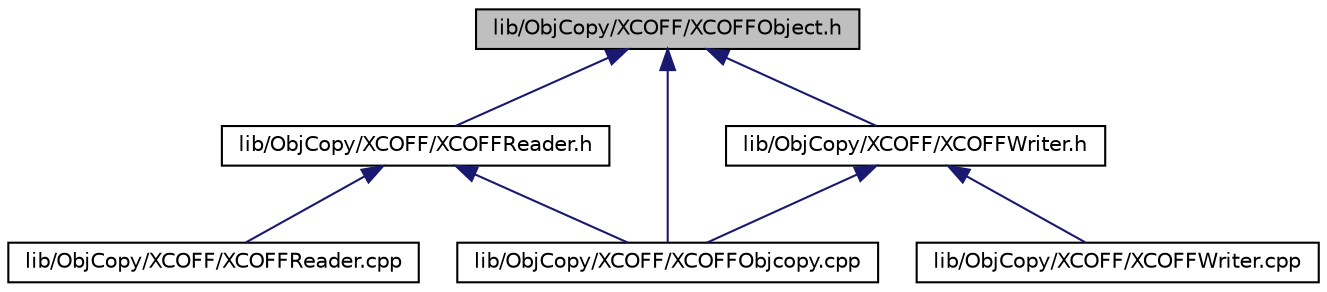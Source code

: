 digraph "lib/ObjCopy/XCOFF/XCOFFObject.h"
{
 // LATEX_PDF_SIZE
  bgcolor="transparent";
  edge [fontname="Helvetica",fontsize="10",labelfontname="Helvetica",labelfontsize="10"];
  node [fontname="Helvetica",fontsize="10",shape=record];
  Node1 [label="lib/ObjCopy/XCOFF/XCOFFObject.h",height=0.2,width=0.4,color="black", fillcolor="grey75", style="filled", fontcolor="black",tooltip=" "];
  Node1 -> Node2 [dir="back",color="midnightblue",fontsize="10",style="solid",fontname="Helvetica"];
  Node2 [label="lib/ObjCopy/XCOFF/XCOFFObjcopy.cpp",height=0.2,width=0.4,color="black",URL="$XCOFFObjcopy_8cpp.html",tooltip=" "];
  Node1 -> Node3 [dir="back",color="midnightblue",fontsize="10",style="solid",fontname="Helvetica"];
  Node3 [label="lib/ObjCopy/XCOFF/XCOFFReader.h",height=0.2,width=0.4,color="black",URL="$XCOFFReader_8h.html",tooltip=" "];
  Node3 -> Node2 [dir="back",color="midnightblue",fontsize="10",style="solid",fontname="Helvetica"];
  Node3 -> Node4 [dir="back",color="midnightblue",fontsize="10",style="solid",fontname="Helvetica"];
  Node4 [label="lib/ObjCopy/XCOFF/XCOFFReader.cpp",height=0.2,width=0.4,color="black",URL="$XCOFFReader_8cpp.html",tooltip=" "];
  Node1 -> Node5 [dir="back",color="midnightblue",fontsize="10",style="solid",fontname="Helvetica"];
  Node5 [label="lib/ObjCopy/XCOFF/XCOFFWriter.h",height=0.2,width=0.4,color="black",URL="$XCOFFWriter_8h.html",tooltip=" "];
  Node5 -> Node2 [dir="back",color="midnightblue",fontsize="10",style="solid",fontname="Helvetica"];
  Node5 -> Node6 [dir="back",color="midnightblue",fontsize="10",style="solid",fontname="Helvetica"];
  Node6 [label="lib/ObjCopy/XCOFF/XCOFFWriter.cpp",height=0.2,width=0.4,color="black",URL="$XCOFFWriter_8cpp.html",tooltip=" "];
}
